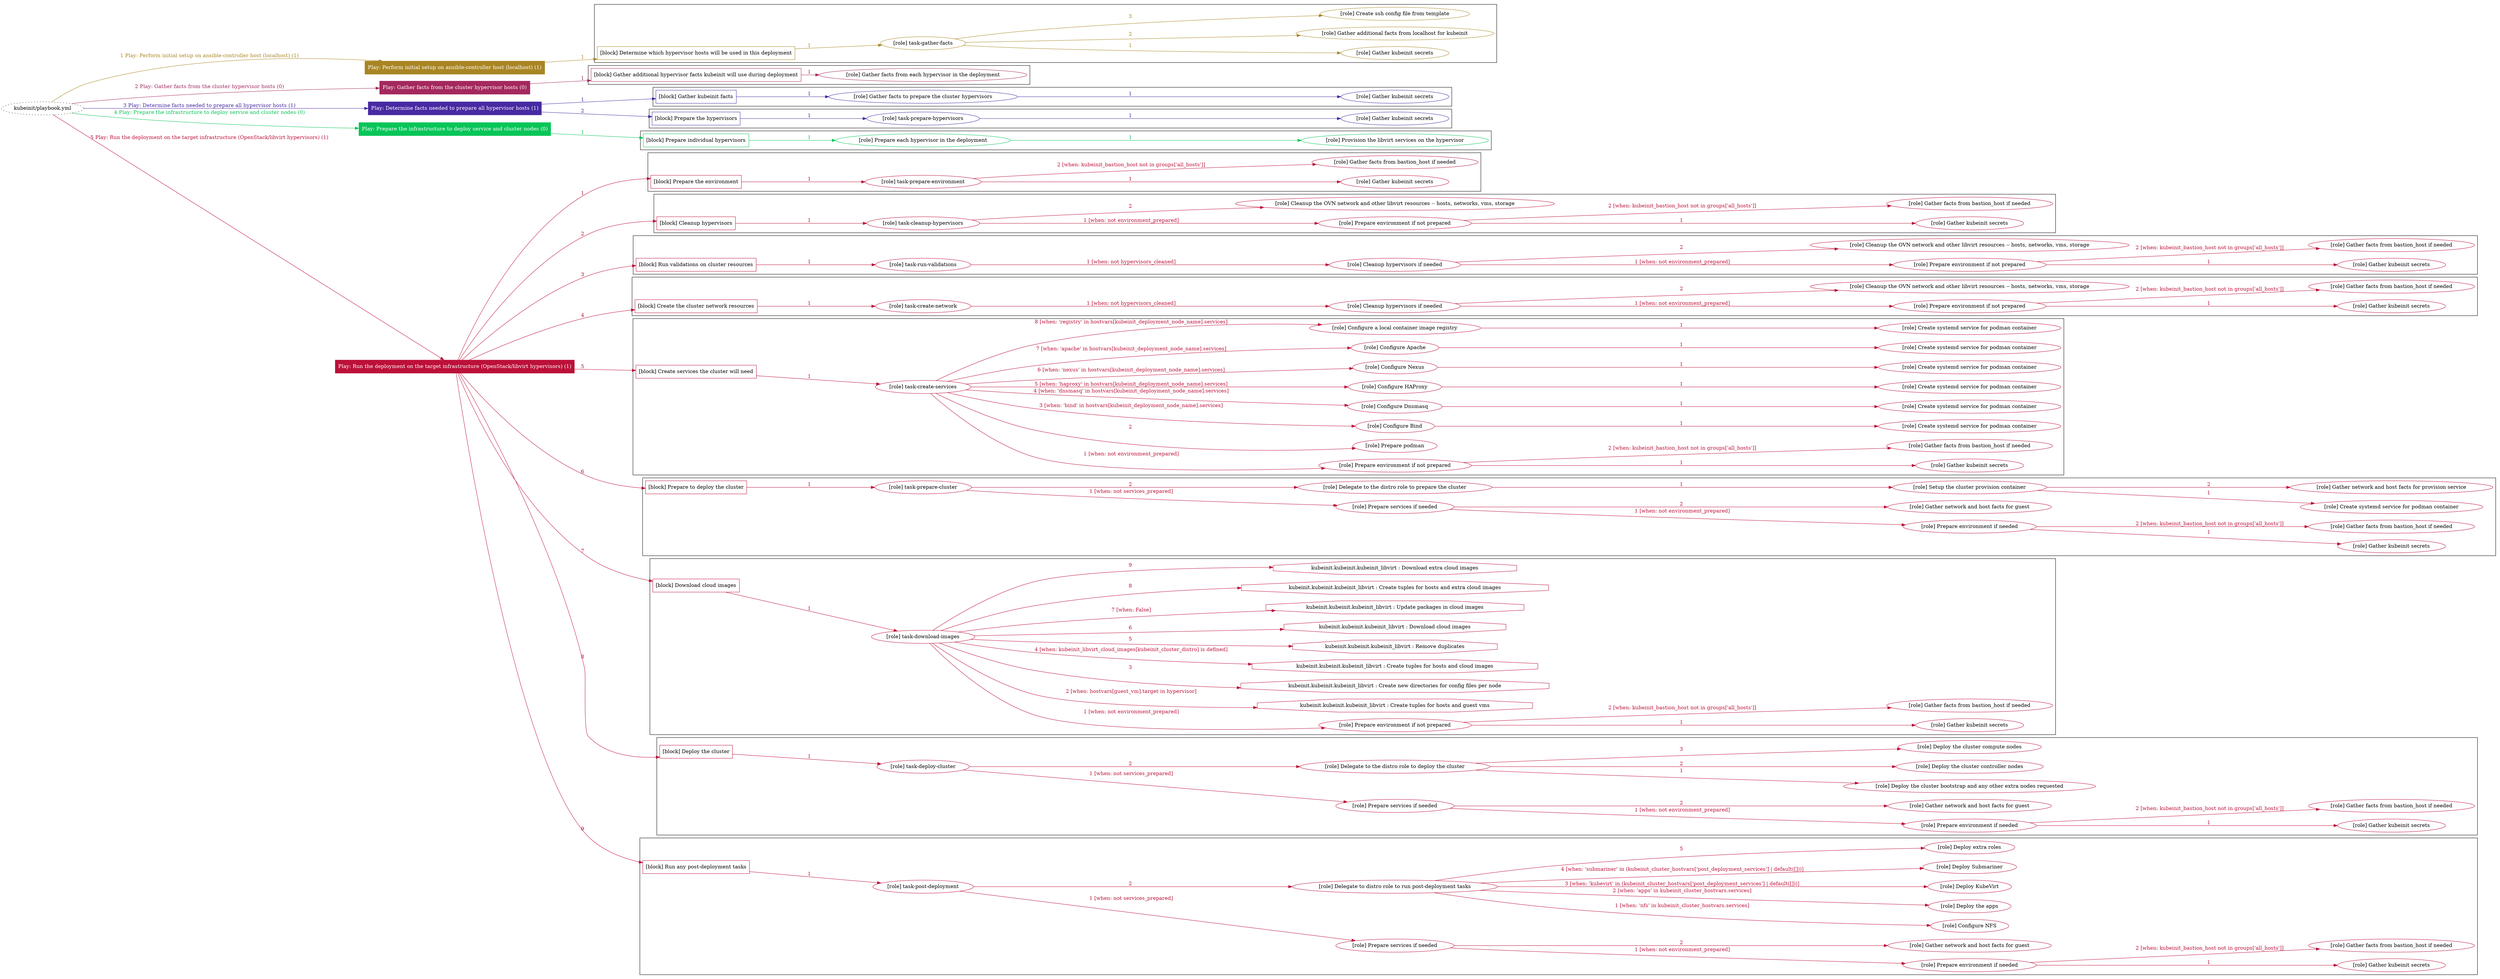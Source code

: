 digraph {
	graph [concentrate=true ordering=in rankdir=LR ratio=fill]
	edge [esep=5 sep=10]
	"kubeinit/playbook.yml" [URL="/home/runner/work/kubeinit/kubeinit/kubeinit/playbook.yml" id=playbook_e6707d27 style=dotted]
	"kubeinit/playbook.yml" -> play_270ebd90 [label="1 Play: Perform initial setup on ansible-controller host (localhost) (1)" color="#a98523" fontcolor="#a98523" id=edge_play_270ebd90 labeltooltip="1 Play: Perform initial setup on ansible-controller host (localhost) (1)" tooltip="1 Play: Perform initial setup on ansible-controller host (localhost) (1)"]
	subgraph "Play: Perform initial setup on ansible-controller host (localhost) (1)" {
		play_270ebd90 [label="Play: Perform initial setup on ansible-controller host (localhost) (1)" URL="/home/runner/work/kubeinit/kubeinit/kubeinit/playbook.yml" color="#a98523" fontcolor="#ffffff" id=play_270ebd90 shape=box style=filled tooltip=localhost]
		play_270ebd90 -> block_bcc24da6 [label=1 color="#a98523" fontcolor="#a98523" id=edge_block_bcc24da6 labeltooltip=1 tooltip=1]
		subgraph cluster_block_bcc24da6 {
			block_bcc24da6 [label="[block] Determine which hypervisor hosts will be used in this deployment" URL="/home/runner/work/kubeinit/kubeinit/kubeinit/playbook.yml" color="#a98523" id=block_bcc24da6 labeltooltip="Determine which hypervisor hosts will be used in this deployment" shape=box tooltip="Determine which hypervisor hosts will be used in this deployment"]
			block_bcc24da6 -> role_98fbebfe [label="1 " color="#a98523" fontcolor="#a98523" id=edge_role_98fbebfe labeltooltip="1 " tooltip="1 "]
			subgraph "task-gather-facts" {
				role_98fbebfe [label="[role] task-gather-facts" URL="/home/runner/work/kubeinit/kubeinit/kubeinit/playbook.yml" color="#a98523" id=role_98fbebfe tooltip="task-gather-facts"]
				role_98fbebfe -> role_05fea4e0 [label="1 " color="#a98523" fontcolor="#a98523" id=edge_role_05fea4e0 labeltooltip="1 " tooltip="1 "]
				subgraph "Gather kubeinit secrets" {
					role_05fea4e0 [label="[role] Gather kubeinit secrets" URL="/home/runner/.ansible/collections/ansible_collections/kubeinit/kubeinit/roles/kubeinit_prepare/tasks/build_hypervisors_group.yml" color="#a98523" id=role_05fea4e0 tooltip="Gather kubeinit secrets"]
				}
				role_98fbebfe -> role_8a477de0 [label="2 " color="#a98523" fontcolor="#a98523" id=edge_role_8a477de0 labeltooltip="2 " tooltip="2 "]
				subgraph "Gather additional facts from localhost for kubeinit" {
					role_8a477de0 [label="[role] Gather additional facts from localhost for kubeinit" URL="/home/runner/.ansible/collections/ansible_collections/kubeinit/kubeinit/roles/kubeinit_prepare/tasks/build_hypervisors_group.yml" color="#a98523" id=role_8a477de0 tooltip="Gather additional facts from localhost for kubeinit"]
				}
				role_98fbebfe -> role_ebaa00ea [label="3 " color="#a98523" fontcolor="#a98523" id=edge_role_ebaa00ea labeltooltip="3 " tooltip="3 "]
				subgraph "Create ssh config file from template" {
					role_ebaa00ea [label="[role] Create ssh config file from template" URL="/home/runner/.ansible/collections/ansible_collections/kubeinit/kubeinit/roles/kubeinit_prepare/tasks/build_hypervisors_group.yml" color="#a98523" id=role_ebaa00ea tooltip="Create ssh config file from template"]
				}
			}
		}
	}
	"kubeinit/playbook.yml" -> play_703fc4ca [label="2 Play: Gather facts from the cluster hypervisor hosts (0)" color="#a4285d" fontcolor="#a4285d" id=edge_play_703fc4ca labeltooltip="2 Play: Gather facts from the cluster hypervisor hosts (0)" tooltip="2 Play: Gather facts from the cluster hypervisor hosts (0)"]
	subgraph "Play: Gather facts from the cluster hypervisor hosts (0)" {
		play_703fc4ca [label="Play: Gather facts from the cluster hypervisor hosts (0)" URL="/home/runner/work/kubeinit/kubeinit/kubeinit/playbook.yml" color="#a4285d" fontcolor="#ffffff" id=play_703fc4ca shape=box style=filled tooltip="Play: Gather facts from the cluster hypervisor hosts (0)"]
		play_703fc4ca -> block_da6a0d1c [label=1 color="#a4285d" fontcolor="#a4285d" id=edge_block_da6a0d1c labeltooltip=1 tooltip=1]
		subgraph cluster_block_da6a0d1c {
			block_da6a0d1c [label="[block] Gather additional hypervisor facts kubeinit will use during deployment" URL="/home/runner/work/kubeinit/kubeinit/kubeinit/playbook.yml" color="#a4285d" id=block_da6a0d1c labeltooltip="Gather additional hypervisor facts kubeinit will use during deployment" shape=box tooltip="Gather additional hypervisor facts kubeinit will use during deployment"]
			block_da6a0d1c -> role_7ac2a660 [label="1 " color="#a4285d" fontcolor="#a4285d" id=edge_role_7ac2a660 labeltooltip="1 " tooltip="1 "]
			subgraph "Gather facts from each hypervisor in the deployment" {
				role_7ac2a660 [label="[role] Gather facts from each hypervisor in the deployment" URL="/home/runner/work/kubeinit/kubeinit/kubeinit/playbook.yml" color="#a4285d" id=role_7ac2a660 tooltip="Gather facts from each hypervisor in the deployment"]
			}
		}
	}
	"kubeinit/playbook.yml" -> play_894fbd76 [label="3 Play: Determine facts needed to prepare all hypervisor hosts (1)" color="#472aa2" fontcolor="#472aa2" id=edge_play_894fbd76 labeltooltip="3 Play: Determine facts needed to prepare all hypervisor hosts (1)" tooltip="3 Play: Determine facts needed to prepare all hypervisor hosts (1)"]
	subgraph "Play: Determine facts needed to prepare all hypervisor hosts (1)" {
		play_894fbd76 [label="Play: Determine facts needed to prepare all hypervisor hosts (1)" URL="/home/runner/work/kubeinit/kubeinit/kubeinit/playbook.yml" color="#472aa2" fontcolor="#ffffff" id=play_894fbd76 shape=box style=filled tooltip=localhost]
		play_894fbd76 -> block_7dc2bae8 [label=1 color="#472aa2" fontcolor="#472aa2" id=edge_block_7dc2bae8 labeltooltip=1 tooltip=1]
		subgraph cluster_block_7dc2bae8 {
			block_7dc2bae8 [label="[block] Gather kubeinit facts" URL="/home/runner/work/kubeinit/kubeinit/kubeinit/playbook.yml" color="#472aa2" id=block_7dc2bae8 labeltooltip="Gather kubeinit facts" shape=box tooltip="Gather kubeinit facts"]
			block_7dc2bae8 -> role_6ab612bb [label="1 " color="#472aa2" fontcolor="#472aa2" id=edge_role_6ab612bb labeltooltip="1 " tooltip="1 "]
			subgraph "Gather facts to prepare the cluster hypervisors" {
				role_6ab612bb [label="[role] Gather facts to prepare the cluster hypervisors" URL="/home/runner/work/kubeinit/kubeinit/kubeinit/playbook.yml" color="#472aa2" id=role_6ab612bb tooltip="Gather facts to prepare the cluster hypervisors"]
				role_6ab612bb -> role_979fa6ee [label="1 " color="#472aa2" fontcolor="#472aa2" id=edge_role_979fa6ee labeltooltip="1 " tooltip="1 "]
				subgraph "Gather kubeinit secrets" {
					role_979fa6ee [label="[role] Gather kubeinit secrets" URL="/home/runner/.ansible/collections/ansible_collections/kubeinit/kubeinit/roles/kubeinit_prepare/tasks/gather_kubeinit_facts.yml" color="#472aa2" id=role_979fa6ee tooltip="Gather kubeinit secrets"]
				}
			}
		}
		play_894fbd76 -> block_a9102dd5 [label=2 color="#472aa2" fontcolor="#472aa2" id=edge_block_a9102dd5 labeltooltip=2 tooltip=2]
		subgraph cluster_block_a9102dd5 {
			block_a9102dd5 [label="[block] Prepare the hypervisors" URL="/home/runner/work/kubeinit/kubeinit/kubeinit/playbook.yml" color="#472aa2" id=block_a9102dd5 labeltooltip="Prepare the hypervisors" shape=box tooltip="Prepare the hypervisors"]
			block_a9102dd5 -> role_94ac8c0d [label="1 " color="#472aa2" fontcolor="#472aa2" id=edge_role_94ac8c0d labeltooltip="1 " tooltip="1 "]
			subgraph "task-prepare-hypervisors" {
				role_94ac8c0d [label="[role] task-prepare-hypervisors" URL="/home/runner/work/kubeinit/kubeinit/kubeinit/playbook.yml" color="#472aa2" id=role_94ac8c0d tooltip="task-prepare-hypervisors"]
				role_94ac8c0d -> role_b1fd41fb [label="1 " color="#472aa2" fontcolor="#472aa2" id=edge_role_b1fd41fb labeltooltip="1 " tooltip="1 "]
				subgraph "Gather kubeinit secrets" {
					role_b1fd41fb [label="[role] Gather kubeinit secrets" URL="/home/runner/.ansible/collections/ansible_collections/kubeinit/kubeinit/roles/kubeinit_prepare/tasks/gather_kubeinit_facts.yml" color="#472aa2" id=role_b1fd41fb tooltip="Gather kubeinit secrets"]
				}
			}
		}
	}
	"kubeinit/playbook.yml" -> play_cf717b4d [label="4 Play: Prepare the infrastructure to deploy service and cluster nodes (0)" color="#07c558" fontcolor="#07c558" id=edge_play_cf717b4d labeltooltip="4 Play: Prepare the infrastructure to deploy service and cluster nodes (0)" tooltip="4 Play: Prepare the infrastructure to deploy service and cluster nodes (0)"]
	subgraph "Play: Prepare the infrastructure to deploy service and cluster nodes (0)" {
		play_cf717b4d [label="Play: Prepare the infrastructure to deploy service and cluster nodes (0)" URL="/home/runner/work/kubeinit/kubeinit/kubeinit/playbook.yml" color="#07c558" fontcolor="#ffffff" id=play_cf717b4d shape=box style=filled tooltip="Play: Prepare the infrastructure to deploy service and cluster nodes (0)"]
		play_cf717b4d -> block_b58861c7 [label=1 color="#07c558" fontcolor="#07c558" id=edge_block_b58861c7 labeltooltip=1 tooltip=1]
		subgraph cluster_block_b58861c7 {
			block_b58861c7 [label="[block] Prepare individual hypervisors" URL="/home/runner/work/kubeinit/kubeinit/kubeinit/playbook.yml" color="#07c558" id=block_b58861c7 labeltooltip="Prepare individual hypervisors" shape=box tooltip="Prepare individual hypervisors"]
			block_b58861c7 -> role_3bddc886 [label="1 " color="#07c558" fontcolor="#07c558" id=edge_role_3bddc886 labeltooltip="1 " tooltip="1 "]
			subgraph "Prepare each hypervisor in the deployment" {
				role_3bddc886 [label="[role] Prepare each hypervisor in the deployment" URL="/home/runner/work/kubeinit/kubeinit/kubeinit/playbook.yml" color="#07c558" id=role_3bddc886 tooltip="Prepare each hypervisor in the deployment"]
				role_3bddc886 -> role_e5a0770c [label="1 " color="#07c558" fontcolor="#07c558" id=edge_role_e5a0770c labeltooltip="1 " tooltip="1 "]
				subgraph "Provision the libvirt services on the hypervisor" {
					role_e5a0770c [label="[role] Provision the libvirt services on the hypervisor" URL="/home/runner/.ansible/collections/ansible_collections/kubeinit/kubeinit/roles/kubeinit_prepare/tasks/prepare_hypervisor.yml" color="#07c558" id=role_e5a0770c tooltip="Provision the libvirt services on the hypervisor"]
				}
			}
		}
	}
	"kubeinit/playbook.yml" -> play_6c9fabc1 [label="5 Play: Run the deployment on the target infrastructure (OpenStack/libvirt hypervisors) (1)" color="#bc1039" fontcolor="#bc1039" id=edge_play_6c9fabc1 labeltooltip="5 Play: Run the deployment on the target infrastructure (OpenStack/libvirt hypervisors) (1)" tooltip="5 Play: Run the deployment on the target infrastructure (OpenStack/libvirt hypervisors) (1)"]
	subgraph "Play: Run the deployment on the target infrastructure (OpenStack/libvirt hypervisors) (1)" {
		play_6c9fabc1 [label="Play: Run the deployment on the target infrastructure (OpenStack/libvirt hypervisors) (1)" URL="/home/runner/work/kubeinit/kubeinit/kubeinit/playbook.yml" color="#bc1039" fontcolor="#ffffff" id=play_6c9fabc1 shape=box style=filled tooltip=localhost]
		play_6c9fabc1 -> block_073b63e4 [label=1 color="#bc1039" fontcolor="#bc1039" id=edge_block_073b63e4 labeltooltip=1 tooltip=1]
		subgraph cluster_block_073b63e4 {
			block_073b63e4 [label="[block] Prepare the environment" URL="/home/runner/work/kubeinit/kubeinit/kubeinit/playbook.yml" color="#bc1039" id=block_073b63e4 labeltooltip="Prepare the environment" shape=box tooltip="Prepare the environment"]
			block_073b63e4 -> role_3b01e35c [label="1 " color="#bc1039" fontcolor="#bc1039" id=edge_role_3b01e35c labeltooltip="1 " tooltip="1 "]
			subgraph "task-prepare-environment" {
				role_3b01e35c [label="[role] task-prepare-environment" URL="/home/runner/work/kubeinit/kubeinit/kubeinit/playbook.yml" color="#bc1039" id=role_3b01e35c tooltip="task-prepare-environment"]
				role_3b01e35c -> role_88067baa [label="1 " color="#bc1039" fontcolor="#bc1039" id=edge_role_88067baa labeltooltip="1 " tooltip="1 "]
				subgraph "Gather kubeinit secrets" {
					role_88067baa [label="[role] Gather kubeinit secrets" URL="/home/runner/.ansible/collections/ansible_collections/kubeinit/kubeinit/roles/kubeinit_prepare/tasks/gather_kubeinit_facts.yml" color="#bc1039" id=role_88067baa tooltip="Gather kubeinit secrets"]
				}
				role_3b01e35c -> role_3dcce6dd [label="2 [when: kubeinit_bastion_host not in groups['all_hosts']]" color="#bc1039" fontcolor="#bc1039" id=edge_role_3dcce6dd labeltooltip="2 [when: kubeinit_bastion_host not in groups['all_hosts']]" tooltip="2 [when: kubeinit_bastion_host not in groups['all_hosts']]"]
				subgraph "Gather facts from bastion_host if needed" {
					role_3dcce6dd [label="[role] Gather facts from bastion_host if needed" URL="/home/runner/.ansible/collections/ansible_collections/kubeinit/kubeinit/roles/kubeinit_prepare/tasks/main.yml" color="#bc1039" id=role_3dcce6dd tooltip="Gather facts from bastion_host if needed"]
				}
			}
		}
		play_6c9fabc1 -> block_d6ad0043 [label=2 color="#bc1039" fontcolor="#bc1039" id=edge_block_d6ad0043 labeltooltip=2 tooltip=2]
		subgraph cluster_block_d6ad0043 {
			block_d6ad0043 [label="[block] Cleanup hypervisors" URL="/home/runner/work/kubeinit/kubeinit/kubeinit/playbook.yml" color="#bc1039" id=block_d6ad0043 labeltooltip="Cleanup hypervisors" shape=box tooltip="Cleanup hypervisors"]
			block_d6ad0043 -> role_021e2f5f [label="1 " color="#bc1039" fontcolor="#bc1039" id=edge_role_021e2f5f labeltooltip="1 " tooltip="1 "]
			subgraph "task-cleanup-hypervisors" {
				role_021e2f5f [label="[role] task-cleanup-hypervisors" URL="/home/runner/work/kubeinit/kubeinit/kubeinit/playbook.yml" color="#bc1039" id=role_021e2f5f tooltip="task-cleanup-hypervisors"]
				role_021e2f5f -> role_4404f49e [label="1 [when: not environment_prepared]" color="#bc1039" fontcolor="#bc1039" id=edge_role_4404f49e labeltooltip="1 [when: not environment_prepared]" tooltip="1 [when: not environment_prepared]"]
				subgraph "Prepare environment if not prepared" {
					role_4404f49e [label="[role] Prepare environment if not prepared" URL="/home/runner/.ansible/collections/ansible_collections/kubeinit/kubeinit/roles/kubeinit_libvirt/tasks/cleanup_hypervisors.yml" color="#bc1039" id=role_4404f49e tooltip="Prepare environment if not prepared"]
					role_4404f49e -> role_e8f2d907 [label="1 " color="#bc1039" fontcolor="#bc1039" id=edge_role_e8f2d907 labeltooltip="1 " tooltip="1 "]
					subgraph "Gather kubeinit secrets" {
						role_e8f2d907 [label="[role] Gather kubeinit secrets" URL="/home/runner/.ansible/collections/ansible_collections/kubeinit/kubeinit/roles/kubeinit_prepare/tasks/gather_kubeinit_facts.yml" color="#bc1039" id=role_e8f2d907 tooltip="Gather kubeinit secrets"]
					}
					role_4404f49e -> role_f63002f5 [label="2 [when: kubeinit_bastion_host not in groups['all_hosts']]" color="#bc1039" fontcolor="#bc1039" id=edge_role_f63002f5 labeltooltip="2 [when: kubeinit_bastion_host not in groups['all_hosts']]" tooltip="2 [when: kubeinit_bastion_host not in groups['all_hosts']]"]
					subgraph "Gather facts from bastion_host if needed" {
						role_f63002f5 [label="[role] Gather facts from bastion_host if needed" URL="/home/runner/.ansible/collections/ansible_collections/kubeinit/kubeinit/roles/kubeinit_prepare/tasks/main.yml" color="#bc1039" id=role_f63002f5 tooltip="Gather facts from bastion_host if needed"]
					}
				}
				role_021e2f5f -> role_fedf158e [label="2 " color="#bc1039" fontcolor="#bc1039" id=edge_role_fedf158e labeltooltip="2 " tooltip="2 "]
				subgraph "Cleanup the OVN network and other libvirt resources -- hosts, networks, vms, storage" {
					role_fedf158e [label="[role] Cleanup the OVN network and other libvirt resources -- hosts, networks, vms, storage" URL="/home/runner/.ansible/collections/ansible_collections/kubeinit/kubeinit/roles/kubeinit_libvirt/tasks/cleanup_hypervisors.yml" color="#bc1039" id=role_fedf158e tooltip="Cleanup the OVN network and other libvirt resources -- hosts, networks, vms, storage"]
				}
			}
		}
		play_6c9fabc1 -> block_e62d21b0 [label=3 color="#bc1039" fontcolor="#bc1039" id=edge_block_e62d21b0 labeltooltip=3 tooltip=3]
		subgraph cluster_block_e62d21b0 {
			block_e62d21b0 [label="[block] Run validations on cluster resources" URL="/home/runner/work/kubeinit/kubeinit/kubeinit/playbook.yml" color="#bc1039" id=block_e62d21b0 labeltooltip="Run validations on cluster resources" shape=box tooltip="Run validations on cluster resources"]
			block_e62d21b0 -> role_ece69259 [label="1 " color="#bc1039" fontcolor="#bc1039" id=edge_role_ece69259 labeltooltip="1 " tooltip="1 "]
			subgraph "task-run-validations" {
				role_ece69259 [label="[role] task-run-validations" URL="/home/runner/work/kubeinit/kubeinit/kubeinit/playbook.yml" color="#bc1039" id=role_ece69259 tooltip="task-run-validations"]
				role_ece69259 -> role_8b823af6 [label="1 [when: not hypervisors_cleaned]" color="#bc1039" fontcolor="#bc1039" id=edge_role_8b823af6 labeltooltip="1 [when: not hypervisors_cleaned]" tooltip="1 [when: not hypervisors_cleaned]"]
				subgraph "Cleanup hypervisors if needed" {
					role_8b823af6 [label="[role] Cleanup hypervisors if needed" URL="/home/runner/.ansible/collections/ansible_collections/kubeinit/kubeinit/roles/kubeinit_validations/tasks/main.yml" color="#bc1039" id=role_8b823af6 tooltip="Cleanup hypervisors if needed"]
					role_8b823af6 -> role_9664567f [label="1 [when: not environment_prepared]" color="#bc1039" fontcolor="#bc1039" id=edge_role_9664567f labeltooltip="1 [when: not environment_prepared]" tooltip="1 [when: not environment_prepared]"]
					subgraph "Prepare environment if not prepared" {
						role_9664567f [label="[role] Prepare environment if not prepared" URL="/home/runner/.ansible/collections/ansible_collections/kubeinit/kubeinit/roles/kubeinit_libvirt/tasks/cleanup_hypervisors.yml" color="#bc1039" id=role_9664567f tooltip="Prepare environment if not prepared"]
						role_9664567f -> role_55da671d [label="1 " color="#bc1039" fontcolor="#bc1039" id=edge_role_55da671d labeltooltip="1 " tooltip="1 "]
						subgraph "Gather kubeinit secrets" {
							role_55da671d [label="[role] Gather kubeinit secrets" URL="/home/runner/.ansible/collections/ansible_collections/kubeinit/kubeinit/roles/kubeinit_prepare/tasks/gather_kubeinit_facts.yml" color="#bc1039" id=role_55da671d tooltip="Gather kubeinit secrets"]
						}
						role_9664567f -> role_0d0bc0f6 [label="2 [when: kubeinit_bastion_host not in groups['all_hosts']]" color="#bc1039" fontcolor="#bc1039" id=edge_role_0d0bc0f6 labeltooltip="2 [when: kubeinit_bastion_host not in groups['all_hosts']]" tooltip="2 [when: kubeinit_bastion_host not in groups['all_hosts']]"]
						subgraph "Gather facts from bastion_host if needed" {
							role_0d0bc0f6 [label="[role] Gather facts from bastion_host if needed" URL="/home/runner/.ansible/collections/ansible_collections/kubeinit/kubeinit/roles/kubeinit_prepare/tasks/main.yml" color="#bc1039" id=role_0d0bc0f6 tooltip="Gather facts from bastion_host if needed"]
						}
					}
					role_8b823af6 -> role_09aa344b [label="2 " color="#bc1039" fontcolor="#bc1039" id=edge_role_09aa344b labeltooltip="2 " tooltip="2 "]
					subgraph "Cleanup the OVN network and other libvirt resources -- hosts, networks, vms, storage" {
						role_09aa344b [label="[role] Cleanup the OVN network and other libvirt resources -- hosts, networks, vms, storage" URL="/home/runner/.ansible/collections/ansible_collections/kubeinit/kubeinit/roles/kubeinit_libvirt/tasks/cleanup_hypervisors.yml" color="#bc1039" id=role_09aa344b tooltip="Cleanup the OVN network and other libvirt resources -- hosts, networks, vms, storage"]
					}
				}
			}
		}
		play_6c9fabc1 -> block_fc42615b [label=4 color="#bc1039" fontcolor="#bc1039" id=edge_block_fc42615b labeltooltip=4 tooltip=4]
		subgraph cluster_block_fc42615b {
			block_fc42615b [label="[block] Create the cluster network resources" URL="/home/runner/work/kubeinit/kubeinit/kubeinit/playbook.yml" color="#bc1039" id=block_fc42615b labeltooltip="Create the cluster network resources" shape=box tooltip="Create the cluster network resources"]
			block_fc42615b -> role_4cb42b33 [label="1 " color="#bc1039" fontcolor="#bc1039" id=edge_role_4cb42b33 labeltooltip="1 " tooltip="1 "]
			subgraph "task-create-network" {
				role_4cb42b33 [label="[role] task-create-network" URL="/home/runner/work/kubeinit/kubeinit/kubeinit/playbook.yml" color="#bc1039" id=role_4cb42b33 tooltip="task-create-network"]
				role_4cb42b33 -> role_4b8ad943 [label="1 [when: not hypervisors_cleaned]" color="#bc1039" fontcolor="#bc1039" id=edge_role_4b8ad943 labeltooltip="1 [when: not hypervisors_cleaned]" tooltip="1 [when: not hypervisors_cleaned]"]
				subgraph "Cleanup hypervisors if needed" {
					role_4b8ad943 [label="[role] Cleanup hypervisors if needed" URL="/home/runner/.ansible/collections/ansible_collections/kubeinit/kubeinit/roles/kubeinit_libvirt/tasks/create_network.yml" color="#bc1039" id=role_4b8ad943 tooltip="Cleanup hypervisors if needed"]
					role_4b8ad943 -> role_df6e0cb4 [label="1 [when: not environment_prepared]" color="#bc1039" fontcolor="#bc1039" id=edge_role_df6e0cb4 labeltooltip="1 [when: not environment_prepared]" tooltip="1 [when: not environment_prepared]"]
					subgraph "Prepare environment if not prepared" {
						role_df6e0cb4 [label="[role] Prepare environment if not prepared" URL="/home/runner/.ansible/collections/ansible_collections/kubeinit/kubeinit/roles/kubeinit_libvirt/tasks/cleanup_hypervisors.yml" color="#bc1039" id=role_df6e0cb4 tooltip="Prepare environment if not prepared"]
						role_df6e0cb4 -> role_8de57299 [label="1 " color="#bc1039" fontcolor="#bc1039" id=edge_role_8de57299 labeltooltip="1 " tooltip="1 "]
						subgraph "Gather kubeinit secrets" {
							role_8de57299 [label="[role] Gather kubeinit secrets" URL="/home/runner/.ansible/collections/ansible_collections/kubeinit/kubeinit/roles/kubeinit_prepare/tasks/gather_kubeinit_facts.yml" color="#bc1039" id=role_8de57299 tooltip="Gather kubeinit secrets"]
						}
						role_df6e0cb4 -> role_06a2357b [label="2 [when: kubeinit_bastion_host not in groups['all_hosts']]" color="#bc1039" fontcolor="#bc1039" id=edge_role_06a2357b labeltooltip="2 [when: kubeinit_bastion_host not in groups['all_hosts']]" tooltip="2 [when: kubeinit_bastion_host not in groups['all_hosts']]"]
						subgraph "Gather facts from bastion_host if needed" {
							role_06a2357b [label="[role] Gather facts from bastion_host if needed" URL="/home/runner/.ansible/collections/ansible_collections/kubeinit/kubeinit/roles/kubeinit_prepare/tasks/main.yml" color="#bc1039" id=role_06a2357b tooltip="Gather facts from bastion_host if needed"]
						}
					}
					role_4b8ad943 -> role_a1a4581a [label="2 " color="#bc1039" fontcolor="#bc1039" id=edge_role_a1a4581a labeltooltip="2 " tooltip="2 "]
					subgraph "Cleanup the OVN network and other libvirt resources -- hosts, networks, vms, storage" {
						role_a1a4581a [label="[role] Cleanup the OVN network and other libvirt resources -- hosts, networks, vms, storage" URL="/home/runner/.ansible/collections/ansible_collections/kubeinit/kubeinit/roles/kubeinit_libvirt/tasks/cleanup_hypervisors.yml" color="#bc1039" id=role_a1a4581a tooltip="Cleanup the OVN network and other libvirt resources -- hosts, networks, vms, storage"]
					}
				}
			}
		}
		play_6c9fabc1 -> block_311bbe5b [label=5 color="#bc1039" fontcolor="#bc1039" id=edge_block_311bbe5b labeltooltip=5 tooltip=5]
		subgraph cluster_block_311bbe5b {
			block_311bbe5b [label="[block] Create services the cluster will need" URL="/home/runner/work/kubeinit/kubeinit/kubeinit/playbook.yml" color="#bc1039" id=block_311bbe5b labeltooltip="Create services the cluster will need" shape=box tooltip="Create services the cluster will need"]
			block_311bbe5b -> role_25fbe8d4 [label="1 " color="#bc1039" fontcolor="#bc1039" id=edge_role_25fbe8d4 labeltooltip="1 " tooltip="1 "]
			subgraph "task-create-services" {
				role_25fbe8d4 [label="[role] task-create-services" URL="/home/runner/work/kubeinit/kubeinit/kubeinit/playbook.yml" color="#bc1039" id=role_25fbe8d4 tooltip="task-create-services"]
				role_25fbe8d4 -> role_bc95f150 [label="1 [when: not environment_prepared]" color="#bc1039" fontcolor="#bc1039" id=edge_role_bc95f150 labeltooltip="1 [when: not environment_prepared]" tooltip="1 [when: not environment_prepared]"]
				subgraph "Prepare environment if not prepared" {
					role_bc95f150 [label="[role] Prepare environment if not prepared" URL="/home/runner/.ansible/collections/ansible_collections/kubeinit/kubeinit/roles/kubeinit_services/tasks/main.yml" color="#bc1039" id=role_bc95f150 tooltip="Prepare environment if not prepared"]
					role_bc95f150 -> role_2396f97e [label="1 " color="#bc1039" fontcolor="#bc1039" id=edge_role_2396f97e labeltooltip="1 " tooltip="1 "]
					subgraph "Gather kubeinit secrets" {
						role_2396f97e [label="[role] Gather kubeinit secrets" URL="/home/runner/.ansible/collections/ansible_collections/kubeinit/kubeinit/roles/kubeinit_prepare/tasks/gather_kubeinit_facts.yml" color="#bc1039" id=role_2396f97e tooltip="Gather kubeinit secrets"]
					}
					role_bc95f150 -> role_1cacf483 [label="2 [when: kubeinit_bastion_host not in groups['all_hosts']]" color="#bc1039" fontcolor="#bc1039" id=edge_role_1cacf483 labeltooltip="2 [when: kubeinit_bastion_host not in groups['all_hosts']]" tooltip="2 [when: kubeinit_bastion_host not in groups['all_hosts']]"]
					subgraph "Gather facts from bastion_host if needed" {
						role_1cacf483 [label="[role] Gather facts from bastion_host if needed" URL="/home/runner/.ansible/collections/ansible_collections/kubeinit/kubeinit/roles/kubeinit_prepare/tasks/main.yml" color="#bc1039" id=role_1cacf483 tooltip="Gather facts from bastion_host if needed"]
					}
				}
				role_25fbe8d4 -> role_d314e409 [label="2 " color="#bc1039" fontcolor="#bc1039" id=edge_role_d314e409 labeltooltip="2 " tooltip="2 "]
				subgraph "Prepare podman" {
					role_d314e409 [label="[role] Prepare podman" URL="/home/runner/.ansible/collections/ansible_collections/kubeinit/kubeinit/roles/kubeinit_services/tasks/00_create_service_pod.yml" color="#bc1039" id=role_d314e409 tooltip="Prepare podman"]
				}
				role_25fbe8d4 -> role_45c082e4 [label="3 [when: 'bind' in hostvars[kubeinit_deployment_node_name].services]" color="#bc1039" fontcolor="#bc1039" id=edge_role_45c082e4 labeltooltip="3 [when: 'bind' in hostvars[kubeinit_deployment_node_name].services]" tooltip="3 [when: 'bind' in hostvars[kubeinit_deployment_node_name].services]"]
				subgraph "Configure Bind" {
					role_45c082e4 [label="[role] Configure Bind" URL="/home/runner/.ansible/collections/ansible_collections/kubeinit/kubeinit/roles/kubeinit_services/tasks/start_services_containers.yml" color="#bc1039" id=role_45c082e4 tooltip="Configure Bind"]
					role_45c082e4 -> role_3e5604e7 [label="1 " color="#bc1039" fontcolor="#bc1039" id=edge_role_3e5604e7 labeltooltip="1 " tooltip="1 "]
					subgraph "Create systemd service for podman container" {
						role_3e5604e7 [label="[role] Create systemd service for podman container" URL="/home/runner/.ansible/collections/ansible_collections/kubeinit/kubeinit/roles/kubeinit_bind/tasks/main.yml" color="#bc1039" id=role_3e5604e7 tooltip="Create systemd service for podman container"]
					}
				}
				role_25fbe8d4 -> role_f8b170cb [label="4 [when: 'dnsmasq' in hostvars[kubeinit_deployment_node_name].services]" color="#bc1039" fontcolor="#bc1039" id=edge_role_f8b170cb labeltooltip="4 [when: 'dnsmasq' in hostvars[kubeinit_deployment_node_name].services]" tooltip="4 [when: 'dnsmasq' in hostvars[kubeinit_deployment_node_name].services]"]
				subgraph "Configure Dnsmasq" {
					role_f8b170cb [label="[role] Configure Dnsmasq" URL="/home/runner/.ansible/collections/ansible_collections/kubeinit/kubeinit/roles/kubeinit_services/tasks/start_services_containers.yml" color="#bc1039" id=role_f8b170cb tooltip="Configure Dnsmasq"]
					role_f8b170cb -> role_bbf71e75 [label="1 " color="#bc1039" fontcolor="#bc1039" id=edge_role_bbf71e75 labeltooltip="1 " tooltip="1 "]
					subgraph "Create systemd service for podman container" {
						role_bbf71e75 [label="[role] Create systemd service for podman container" URL="/home/runner/.ansible/collections/ansible_collections/kubeinit/kubeinit/roles/kubeinit_dnsmasq/tasks/main.yml" color="#bc1039" id=role_bbf71e75 tooltip="Create systemd service for podman container"]
					}
				}
				role_25fbe8d4 -> role_f64f68c8 [label="5 [when: 'haproxy' in hostvars[kubeinit_deployment_node_name].services]" color="#bc1039" fontcolor="#bc1039" id=edge_role_f64f68c8 labeltooltip="5 [when: 'haproxy' in hostvars[kubeinit_deployment_node_name].services]" tooltip="5 [when: 'haproxy' in hostvars[kubeinit_deployment_node_name].services]"]
				subgraph "Configure HAProxy" {
					role_f64f68c8 [label="[role] Configure HAProxy" URL="/home/runner/.ansible/collections/ansible_collections/kubeinit/kubeinit/roles/kubeinit_services/tasks/start_services_containers.yml" color="#bc1039" id=role_f64f68c8 tooltip="Configure HAProxy"]
					role_f64f68c8 -> role_00c7f574 [label="1 " color="#bc1039" fontcolor="#bc1039" id=edge_role_00c7f574 labeltooltip="1 " tooltip="1 "]
					subgraph "Create systemd service for podman container" {
						role_00c7f574 [label="[role] Create systemd service for podman container" URL="/home/runner/.ansible/collections/ansible_collections/kubeinit/kubeinit/roles/kubeinit_haproxy/tasks/main.yml" color="#bc1039" id=role_00c7f574 tooltip="Create systemd service for podman container"]
					}
				}
				role_25fbe8d4 -> role_c89a390f [label="6 [when: 'nexus' in hostvars[kubeinit_deployment_node_name].services]" color="#bc1039" fontcolor="#bc1039" id=edge_role_c89a390f labeltooltip="6 [when: 'nexus' in hostvars[kubeinit_deployment_node_name].services]" tooltip="6 [when: 'nexus' in hostvars[kubeinit_deployment_node_name].services]"]
				subgraph "Configure Nexus" {
					role_c89a390f [label="[role] Configure Nexus" URL="/home/runner/.ansible/collections/ansible_collections/kubeinit/kubeinit/roles/kubeinit_services/tasks/start_services_containers.yml" color="#bc1039" id=role_c89a390f tooltip="Configure Nexus"]
					role_c89a390f -> role_272d651c [label="1 " color="#bc1039" fontcolor="#bc1039" id=edge_role_272d651c labeltooltip="1 " tooltip="1 "]
					subgraph "Create systemd service for podman container" {
						role_272d651c [label="[role] Create systemd service for podman container" URL="/home/runner/.ansible/collections/ansible_collections/kubeinit/kubeinit/roles/kubeinit_nexus/tasks/main.yml" color="#bc1039" id=role_272d651c tooltip="Create systemd service for podman container"]
					}
				}
				role_25fbe8d4 -> role_451c4072 [label="7 [when: 'apache' in hostvars[kubeinit_deployment_node_name].services]" color="#bc1039" fontcolor="#bc1039" id=edge_role_451c4072 labeltooltip="7 [when: 'apache' in hostvars[kubeinit_deployment_node_name].services]" tooltip="7 [when: 'apache' in hostvars[kubeinit_deployment_node_name].services]"]
				subgraph "Configure Apache" {
					role_451c4072 [label="[role] Configure Apache" URL="/home/runner/.ansible/collections/ansible_collections/kubeinit/kubeinit/roles/kubeinit_services/tasks/start_services_containers.yml" color="#bc1039" id=role_451c4072 tooltip="Configure Apache"]
					role_451c4072 -> role_13e46eec [label="1 " color="#bc1039" fontcolor="#bc1039" id=edge_role_13e46eec labeltooltip="1 " tooltip="1 "]
					subgraph "Create systemd service for podman container" {
						role_13e46eec [label="[role] Create systemd service for podman container" URL="/home/runner/.ansible/collections/ansible_collections/kubeinit/kubeinit/roles/kubeinit_apache/tasks/main.yml" color="#bc1039" id=role_13e46eec tooltip="Create systemd service for podman container"]
					}
				}
				role_25fbe8d4 -> role_47511d4b [label="8 [when: 'registry' in hostvars[kubeinit_deployment_node_name].services]" color="#bc1039" fontcolor="#bc1039" id=edge_role_47511d4b labeltooltip="8 [when: 'registry' in hostvars[kubeinit_deployment_node_name].services]" tooltip="8 [when: 'registry' in hostvars[kubeinit_deployment_node_name].services]"]
				subgraph "Configure a local container image registry" {
					role_47511d4b [label="[role] Configure a local container image registry" URL="/home/runner/.ansible/collections/ansible_collections/kubeinit/kubeinit/roles/kubeinit_services/tasks/start_services_containers.yml" color="#bc1039" id=role_47511d4b tooltip="Configure a local container image registry"]
					role_47511d4b -> role_f662cbaa [label="1 " color="#bc1039" fontcolor="#bc1039" id=edge_role_f662cbaa labeltooltip="1 " tooltip="1 "]
					subgraph "Create systemd service for podman container" {
						role_f662cbaa [label="[role] Create systemd service for podman container" URL="/home/runner/.ansible/collections/ansible_collections/kubeinit/kubeinit/roles/kubeinit_registry/tasks/main.yml" color="#bc1039" id=role_f662cbaa tooltip="Create systemd service for podman container"]
					}
				}
			}
		}
		play_6c9fabc1 -> block_c99cdaf7 [label=6 color="#bc1039" fontcolor="#bc1039" id=edge_block_c99cdaf7 labeltooltip=6 tooltip=6]
		subgraph cluster_block_c99cdaf7 {
			block_c99cdaf7 [label="[block] Prepare to deploy the cluster" URL="/home/runner/work/kubeinit/kubeinit/kubeinit/playbook.yml" color="#bc1039" id=block_c99cdaf7 labeltooltip="Prepare to deploy the cluster" shape=box tooltip="Prepare to deploy the cluster"]
			block_c99cdaf7 -> role_b42c7782 [label="1 " color="#bc1039" fontcolor="#bc1039" id=edge_role_b42c7782 labeltooltip="1 " tooltip="1 "]
			subgraph "task-prepare-cluster" {
				role_b42c7782 [label="[role] task-prepare-cluster" URL="/home/runner/work/kubeinit/kubeinit/kubeinit/playbook.yml" color="#bc1039" id=role_b42c7782 tooltip="task-prepare-cluster"]
				role_b42c7782 -> role_6abfc379 [label="1 [when: not services_prepared]" color="#bc1039" fontcolor="#bc1039" id=edge_role_6abfc379 labeltooltip="1 [when: not services_prepared]" tooltip="1 [when: not services_prepared]"]
				subgraph "Prepare services if needed" {
					role_6abfc379 [label="[role] Prepare services if needed" URL="/home/runner/.ansible/collections/ansible_collections/kubeinit/kubeinit/roles/kubeinit_prepare/tasks/prepare_cluster.yml" color="#bc1039" id=role_6abfc379 tooltip="Prepare services if needed"]
					role_6abfc379 -> role_d7ebc513 [label="1 [when: not environment_prepared]" color="#bc1039" fontcolor="#bc1039" id=edge_role_d7ebc513 labeltooltip="1 [when: not environment_prepared]" tooltip="1 [when: not environment_prepared]"]
					subgraph "Prepare environment if needed" {
						role_d7ebc513 [label="[role] Prepare environment if needed" URL="/home/runner/.ansible/collections/ansible_collections/kubeinit/kubeinit/roles/kubeinit_services/tasks/prepare_services.yml" color="#bc1039" id=role_d7ebc513 tooltip="Prepare environment if needed"]
						role_d7ebc513 -> role_dc07558f [label="1 " color="#bc1039" fontcolor="#bc1039" id=edge_role_dc07558f labeltooltip="1 " tooltip="1 "]
						subgraph "Gather kubeinit secrets" {
							role_dc07558f [label="[role] Gather kubeinit secrets" URL="/home/runner/.ansible/collections/ansible_collections/kubeinit/kubeinit/roles/kubeinit_prepare/tasks/gather_kubeinit_facts.yml" color="#bc1039" id=role_dc07558f tooltip="Gather kubeinit secrets"]
						}
						role_d7ebc513 -> role_200d0ef9 [label="2 [when: kubeinit_bastion_host not in groups['all_hosts']]" color="#bc1039" fontcolor="#bc1039" id=edge_role_200d0ef9 labeltooltip="2 [when: kubeinit_bastion_host not in groups['all_hosts']]" tooltip="2 [when: kubeinit_bastion_host not in groups['all_hosts']]"]
						subgraph "Gather facts from bastion_host if needed" {
							role_200d0ef9 [label="[role] Gather facts from bastion_host if needed" URL="/home/runner/.ansible/collections/ansible_collections/kubeinit/kubeinit/roles/kubeinit_prepare/tasks/main.yml" color="#bc1039" id=role_200d0ef9 tooltip="Gather facts from bastion_host if needed"]
						}
					}
					role_6abfc379 -> role_8f95ba6d [label="2 " color="#bc1039" fontcolor="#bc1039" id=edge_role_8f95ba6d labeltooltip="2 " tooltip="2 "]
					subgraph "Gather network and host facts for guest" {
						role_8f95ba6d [label="[role] Gather network and host facts for guest" URL="/home/runner/.ansible/collections/ansible_collections/kubeinit/kubeinit/roles/kubeinit_services/tasks/prepare_services.yml" color="#bc1039" id=role_8f95ba6d tooltip="Gather network and host facts for guest"]
					}
				}
				role_b42c7782 -> role_b01b0cf7 [label="2 " color="#bc1039" fontcolor="#bc1039" id=edge_role_b01b0cf7 labeltooltip="2 " tooltip="2 "]
				subgraph "Delegate to the distro role to prepare the cluster" {
					role_b01b0cf7 [label="[role] Delegate to the distro role to prepare the cluster" URL="/home/runner/.ansible/collections/ansible_collections/kubeinit/kubeinit/roles/kubeinit_prepare/tasks/prepare_cluster.yml" color="#bc1039" id=role_b01b0cf7 tooltip="Delegate to the distro role to prepare the cluster"]
					role_b01b0cf7 -> role_5a5ea7cf [label="1 " color="#bc1039" fontcolor="#bc1039" id=edge_role_5a5ea7cf labeltooltip="1 " tooltip="1 "]
					subgraph "Setup the cluster provision container" {
						role_5a5ea7cf [label="[role] Setup the cluster provision container" URL="/home/runner/.ansible/collections/ansible_collections/kubeinit/kubeinit/roles/kubeinit_openshift/tasks/prepare_cluster.yml" color="#bc1039" id=role_5a5ea7cf tooltip="Setup the cluster provision container"]
						role_5a5ea7cf -> role_da775e34 [label="1 " color="#bc1039" fontcolor="#bc1039" id=edge_role_da775e34 labeltooltip="1 " tooltip="1 "]
						subgraph "Create systemd service for podman container" {
							role_da775e34 [label="[role] Create systemd service for podman container" URL="/home/runner/.ansible/collections/ansible_collections/kubeinit/kubeinit/roles/kubeinit_services/tasks/create_provision_container.yml" color="#bc1039" id=role_da775e34 tooltip="Create systemd service for podman container"]
						}
						role_5a5ea7cf -> role_f665c367 [label="2 " color="#bc1039" fontcolor="#bc1039" id=edge_role_f665c367 labeltooltip="2 " tooltip="2 "]
						subgraph "Gather network and host facts for provision service" {
							role_f665c367 [label="[role] Gather network and host facts for provision service" URL="/home/runner/.ansible/collections/ansible_collections/kubeinit/kubeinit/roles/kubeinit_services/tasks/create_provision_container.yml" color="#bc1039" id=role_f665c367 tooltip="Gather network and host facts for provision service"]
						}
					}
				}
			}
		}
		play_6c9fabc1 -> block_3d09697f [label=7 color="#bc1039" fontcolor="#bc1039" id=edge_block_3d09697f labeltooltip=7 tooltip=7]
		subgraph cluster_block_3d09697f {
			block_3d09697f [label="[block] Download cloud images" URL="/home/runner/work/kubeinit/kubeinit/kubeinit/playbook.yml" color="#bc1039" id=block_3d09697f labeltooltip="Download cloud images" shape=box tooltip="Download cloud images"]
			block_3d09697f -> role_4836f2f5 [label="1 " color="#bc1039" fontcolor="#bc1039" id=edge_role_4836f2f5 labeltooltip="1 " tooltip="1 "]
			subgraph "task-download-images" {
				role_4836f2f5 [label="[role] task-download-images" URL="/home/runner/work/kubeinit/kubeinit/kubeinit/playbook.yml" color="#bc1039" id=role_4836f2f5 tooltip="task-download-images"]
				role_4836f2f5 -> role_b66f8766 [label="1 [when: not environment_prepared]" color="#bc1039" fontcolor="#bc1039" id=edge_role_b66f8766 labeltooltip="1 [when: not environment_prepared]" tooltip="1 [when: not environment_prepared]"]
				subgraph "Prepare environment if not prepared" {
					role_b66f8766 [label="[role] Prepare environment if not prepared" URL="/home/runner/.ansible/collections/ansible_collections/kubeinit/kubeinit/roles/kubeinit_libvirt/tasks/download_cloud_images.yml" color="#bc1039" id=role_b66f8766 tooltip="Prepare environment if not prepared"]
					role_b66f8766 -> role_2fe29a8b [label="1 " color="#bc1039" fontcolor="#bc1039" id=edge_role_2fe29a8b labeltooltip="1 " tooltip="1 "]
					subgraph "Gather kubeinit secrets" {
						role_2fe29a8b [label="[role] Gather kubeinit secrets" URL="/home/runner/.ansible/collections/ansible_collections/kubeinit/kubeinit/roles/kubeinit_prepare/tasks/gather_kubeinit_facts.yml" color="#bc1039" id=role_2fe29a8b tooltip="Gather kubeinit secrets"]
					}
					role_b66f8766 -> role_74148f8a [label="2 [when: kubeinit_bastion_host not in groups['all_hosts']]" color="#bc1039" fontcolor="#bc1039" id=edge_role_74148f8a labeltooltip="2 [when: kubeinit_bastion_host not in groups['all_hosts']]" tooltip="2 [when: kubeinit_bastion_host not in groups['all_hosts']]"]
					subgraph "Gather facts from bastion_host if needed" {
						role_74148f8a [label="[role] Gather facts from bastion_host if needed" URL="/home/runner/.ansible/collections/ansible_collections/kubeinit/kubeinit/roles/kubeinit_prepare/tasks/main.yml" color="#bc1039" id=role_74148f8a tooltip="Gather facts from bastion_host if needed"]
					}
				}
				task_a295e5f5 [label="kubeinit.kubeinit.kubeinit_libvirt : Create tuples for hosts and guest vms" URL="/home/runner/.ansible/collections/ansible_collections/kubeinit/kubeinit/roles/kubeinit_libvirt/tasks/download_cloud_images.yml" color="#bc1039" id=task_a295e5f5 shape=octagon tooltip="kubeinit.kubeinit.kubeinit_libvirt : Create tuples for hosts and guest vms"]
				role_4836f2f5 -> task_a295e5f5 [label="2 [when: hostvars[guest_vm].target in hypervisor]" color="#bc1039" fontcolor="#bc1039" id=edge_task_a295e5f5 labeltooltip="2 [when: hostvars[guest_vm].target in hypervisor]" tooltip="2 [when: hostvars[guest_vm].target in hypervisor]"]
				task_0a62bdb1 [label="kubeinit.kubeinit.kubeinit_libvirt : Create new directories for config files per node" URL="/home/runner/.ansible/collections/ansible_collections/kubeinit/kubeinit/roles/kubeinit_libvirt/tasks/download_cloud_images.yml" color="#bc1039" id=task_0a62bdb1 shape=octagon tooltip="kubeinit.kubeinit.kubeinit_libvirt : Create new directories for config files per node"]
				role_4836f2f5 -> task_0a62bdb1 [label="3 " color="#bc1039" fontcolor="#bc1039" id=edge_task_0a62bdb1 labeltooltip="3 " tooltip="3 "]
				task_7ceba95f [label="kubeinit.kubeinit.kubeinit_libvirt : Create tuples for hosts and cloud images" URL="/home/runner/.ansible/collections/ansible_collections/kubeinit/kubeinit/roles/kubeinit_libvirt/tasks/download_cloud_images.yml" color="#bc1039" id=task_7ceba95f shape=octagon tooltip="kubeinit.kubeinit.kubeinit_libvirt : Create tuples for hosts and cloud images"]
				role_4836f2f5 -> task_7ceba95f [label="4 [when: kubeinit_libvirt_cloud_images[kubeinit_cluster_distro] is defined]" color="#bc1039" fontcolor="#bc1039" id=edge_task_7ceba95f labeltooltip="4 [when: kubeinit_libvirt_cloud_images[kubeinit_cluster_distro] is defined]" tooltip="4 [when: kubeinit_libvirt_cloud_images[kubeinit_cluster_distro] is defined]"]
				task_ae560fef [label="kubeinit.kubeinit.kubeinit_libvirt : Remove duplicates" URL="/home/runner/.ansible/collections/ansible_collections/kubeinit/kubeinit/roles/kubeinit_libvirt/tasks/download_cloud_images.yml" color="#bc1039" id=task_ae560fef shape=octagon tooltip="kubeinit.kubeinit.kubeinit_libvirt : Remove duplicates"]
				role_4836f2f5 -> task_ae560fef [label="5 " color="#bc1039" fontcolor="#bc1039" id=edge_task_ae560fef labeltooltip="5 " tooltip="5 "]
				task_84b25fc7 [label="kubeinit.kubeinit.kubeinit_libvirt : Download cloud images" URL="/home/runner/.ansible/collections/ansible_collections/kubeinit/kubeinit/roles/kubeinit_libvirt/tasks/download_cloud_images.yml" color="#bc1039" id=task_84b25fc7 shape=octagon tooltip="kubeinit.kubeinit.kubeinit_libvirt : Download cloud images"]
				role_4836f2f5 -> task_84b25fc7 [label="6 " color="#bc1039" fontcolor="#bc1039" id=edge_task_84b25fc7 labeltooltip="6 " tooltip="6 "]
				task_8abf34e3 [label="kubeinit.kubeinit.kubeinit_libvirt : Update packages in cloud images" URL="/home/runner/.ansible/collections/ansible_collections/kubeinit/kubeinit/roles/kubeinit_libvirt/tasks/download_cloud_images.yml" color="#bc1039" id=task_8abf34e3 shape=octagon tooltip="kubeinit.kubeinit.kubeinit_libvirt : Update packages in cloud images"]
				role_4836f2f5 -> task_8abf34e3 [label="7 [when: False]" color="#bc1039" fontcolor="#bc1039" id=edge_task_8abf34e3 labeltooltip="7 [when: False]" tooltip="7 [when: False]"]
				task_870ee2d9 [label="kubeinit.kubeinit.kubeinit_libvirt : Create tuples for hosts and extra cloud images" URL="/home/runner/.ansible/collections/ansible_collections/kubeinit/kubeinit/roles/kubeinit_libvirt/tasks/download_cloud_images.yml" color="#bc1039" id=task_870ee2d9 shape=octagon tooltip="kubeinit.kubeinit.kubeinit_libvirt : Create tuples for hosts and extra cloud images"]
				role_4836f2f5 -> task_870ee2d9 [label="8 " color="#bc1039" fontcolor="#bc1039" id=edge_task_870ee2d9 labeltooltip="8 " tooltip="8 "]
				task_a7bcf324 [label="kubeinit.kubeinit.kubeinit_libvirt : Download extra cloud images" URL="/home/runner/.ansible/collections/ansible_collections/kubeinit/kubeinit/roles/kubeinit_libvirt/tasks/download_cloud_images.yml" color="#bc1039" id=task_a7bcf324 shape=octagon tooltip="kubeinit.kubeinit.kubeinit_libvirt : Download extra cloud images"]
				role_4836f2f5 -> task_a7bcf324 [label="9 " color="#bc1039" fontcolor="#bc1039" id=edge_task_a7bcf324 labeltooltip="9 " tooltip="9 "]
			}
		}
		play_6c9fabc1 -> block_34bdd821 [label=8 color="#bc1039" fontcolor="#bc1039" id=edge_block_34bdd821 labeltooltip=8 tooltip=8]
		subgraph cluster_block_34bdd821 {
			block_34bdd821 [label="[block] Deploy the cluster" URL="/home/runner/work/kubeinit/kubeinit/kubeinit/playbook.yml" color="#bc1039" id=block_34bdd821 labeltooltip="Deploy the cluster" shape=box tooltip="Deploy the cluster"]
			block_34bdd821 -> role_1885cb53 [label="1 " color="#bc1039" fontcolor="#bc1039" id=edge_role_1885cb53 labeltooltip="1 " tooltip="1 "]
			subgraph "task-deploy-cluster" {
				role_1885cb53 [label="[role] task-deploy-cluster" URL="/home/runner/work/kubeinit/kubeinit/kubeinit/playbook.yml" color="#bc1039" id=role_1885cb53 tooltip="task-deploy-cluster"]
				role_1885cb53 -> role_a046c0ea [label="1 [when: not services_prepared]" color="#bc1039" fontcolor="#bc1039" id=edge_role_a046c0ea labeltooltip="1 [when: not services_prepared]" tooltip="1 [when: not services_prepared]"]
				subgraph "Prepare services if needed" {
					role_a046c0ea [label="[role] Prepare services if needed" URL="/home/runner/.ansible/collections/ansible_collections/kubeinit/kubeinit/roles/kubeinit_prepare/tasks/deploy_cluster.yml" color="#bc1039" id=role_a046c0ea tooltip="Prepare services if needed"]
					role_a046c0ea -> role_6478ccee [label="1 [when: not environment_prepared]" color="#bc1039" fontcolor="#bc1039" id=edge_role_6478ccee labeltooltip="1 [when: not environment_prepared]" tooltip="1 [when: not environment_prepared]"]
					subgraph "Prepare environment if needed" {
						role_6478ccee [label="[role] Prepare environment if needed" URL="/home/runner/.ansible/collections/ansible_collections/kubeinit/kubeinit/roles/kubeinit_services/tasks/prepare_services.yml" color="#bc1039" id=role_6478ccee tooltip="Prepare environment if needed"]
						role_6478ccee -> role_1acb4fe2 [label="1 " color="#bc1039" fontcolor="#bc1039" id=edge_role_1acb4fe2 labeltooltip="1 " tooltip="1 "]
						subgraph "Gather kubeinit secrets" {
							role_1acb4fe2 [label="[role] Gather kubeinit secrets" URL="/home/runner/.ansible/collections/ansible_collections/kubeinit/kubeinit/roles/kubeinit_prepare/tasks/gather_kubeinit_facts.yml" color="#bc1039" id=role_1acb4fe2 tooltip="Gather kubeinit secrets"]
						}
						role_6478ccee -> role_b8ca185c [label="2 [when: kubeinit_bastion_host not in groups['all_hosts']]" color="#bc1039" fontcolor="#bc1039" id=edge_role_b8ca185c labeltooltip="2 [when: kubeinit_bastion_host not in groups['all_hosts']]" tooltip="2 [when: kubeinit_bastion_host not in groups['all_hosts']]"]
						subgraph "Gather facts from bastion_host if needed" {
							role_b8ca185c [label="[role] Gather facts from bastion_host if needed" URL="/home/runner/.ansible/collections/ansible_collections/kubeinit/kubeinit/roles/kubeinit_prepare/tasks/main.yml" color="#bc1039" id=role_b8ca185c tooltip="Gather facts from bastion_host if needed"]
						}
					}
					role_a046c0ea -> role_c20c7745 [label="2 " color="#bc1039" fontcolor="#bc1039" id=edge_role_c20c7745 labeltooltip="2 " tooltip="2 "]
					subgraph "Gather network and host facts for guest" {
						role_c20c7745 [label="[role] Gather network and host facts for guest" URL="/home/runner/.ansible/collections/ansible_collections/kubeinit/kubeinit/roles/kubeinit_services/tasks/prepare_services.yml" color="#bc1039" id=role_c20c7745 tooltip="Gather network and host facts for guest"]
					}
				}
				role_1885cb53 -> role_f783b598 [label="2 " color="#bc1039" fontcolor="#bc1039" id=edge_role_f783b598 labeltooltip="2 " tooltip="2 "]
				subgraph "Delegate to the distro role to deploy the cluster" {
					role_f783b598 [label="[role] Delegate to the distro role to deploy the cluster" URL="/home/runner/.ansible/collections/ansible_collections/kubeinit/kubeinit/roles/kubeinit_prepare/tasks/deploy_cluster.yml" color="#bc1039" id=role_f783b598 tooltip="Delegate to the distro role to deploy the cluster"]
					role_f783b598 -> role_089502e6 [label="1 " color="#bc1039" fontcolor="#bc1039" id=edge_role_089502e6 labeltooltip="1 " tooltip="1 "]
					subgraph "Deploy the cluster bootstrap and any other extra nodes requested" {
						role_089502e6 [label="[role] Deploy the cluster bootstrap and any other extra nodes requested" URL="/home/runner/.ansible/collections/ansible_collections/kubeinit/kubeinit/roles/kubeinit_openshift/tasks/main.yml" color="#bc1039" id=role_089502e6 tooltip="Deploy the cluster bootstrap and any other extra nodes requested"]
					}
					role_f783b598 -> role_5c09a247 [label="2 " color="#bc1039" fontcolor="#bc1039" id=edge_role_5c09a247 labeltooltip="2 " tooltip="2 "]
					subgraph "Deploy the cluster controller nodes" {
						role_5c09a247 [label="[role] Deploy the cluster controller nodes" URL="/home/runner/.ansible/collections/ansible_collections/kubeinit/kubeinit/roles/kubeinit_openshift/tasks/main.yml" color="#bc1039" id=role_5c09a247 tooltip="Deploy the cluster controller nodes"]
					}
					role_f783b598 -> role_ac4de139 [label="3 " color="#bc1039" fontcolor="#bc1039" id=edge_role_ac4de139 labeltooltip="3 " tooltip="3 "]
					subgraph "Deploy the cluster compute nodes" {
						role_ac4de139 [label="[role] Deploy the cluster compute nodes" URL="/home/runner/.ansible/collections/ansible_collections/kubeinit/kubeinit/roles/kubeinit_openshift/tasks/main.yml" color="#bc1039" id=role_ac4de139 tooltip="Deploy the cluster compute nodes"]
					}
				}
			}
		}
		play_6c9fabc1 -> block_b1c56537 [label=9 color="#bc1039" fontcolor="#bc1039" id=edge_block_b1c56537 labeltooltip=9 tooltip=9]
		subgraph cluster_block_b1c56537 {
			block_b1c56537 [label="[block] Run any post-deployment tasks" URL="/home/runner/work/kubeinit/kubeinit/kubeinit/playbook.yml" color="#bc1039" id=block_b1c56537 labeltooltip="Run any post-deployment tasks" shape=box tooltip="Run any post-deployment tasks"]
			block_b1c56537 -> role_a2df0404 [label="1 " color="#bc1039" fontcolor="#bc1039" id=edge_role_a2df0404 labeltooltip="1 " tooltip="1 "]
			subgraph "task-post-deployment" {
				role_a2df0404 [label="[role] task-post-deployment" URL="/home/runner/work/kubeinit/kubeinit/kubeinit/playbook.yml" color="#bc1039" id=role_a2df0404 tooltip="task-post-deployment"]
				role_a2df0404 -> role_c33309b2 [label="1 [when: not services_prepared]" color="#bc1039" fontcolor="#bc1039" id=edge_role_c33309b2 labeltooltip="1 [when: not services_prepared]" tooltip="1 [when: not services_prepared]"]
				subgraph "Prepare services if needed" {
					role_c33309b2 [label="[role] Prepare services if needed" URL="/home/runner/.ansible/collections/ansible_collections/kubeinit/kubeinit/roles/kubeinit_prepare/tasks/post_deployment.yml" color="#bc1039" id=role_c33309b2 tooltip="Prepare services if needed"]
					role_c33309b2 -> role_e52579a9 [label="1 [when: not environment_prepared]" color="#bc1039" fontcolor="#bc1039" id=edge_role_e52579a9 labeltooltip="1 [when: not environment_prepared]" tooltip="1 [when: not environment_prepared]"]
					subgraph "Prepare environment if needed" {
						role_e52579a9 [label="[role] Prepare environment if needed" URL="/home/runner/.ansible/collections/ansible_collections/kubeinit/kubeinit/roles/kubeinit_services/tasks/prepare_services.yml" color="#bc1039" id=role_e52579a9 tooltip="Prepare environment if needed"]
						role_e52579a9 -> role_ae107d97 [label="1 " color="#bc1039" fontcolor="#bc1039" id=edge_role_ae107d97 labeltooltip="1 " tooltip="1 "]
						subgraph "Gather kubeinit secrets" {
							role_ae107d97 [label="[role] Gather kubeinit secrets" URL="/home/runner/.ansible/collections/ansible_collections/kubeinit/kubeinit/roles/kubeinit_prepare/tasks/gather_kubeinit_facts.yml" color="#bc1039" id=role_ae107d97 tooltip="Gather kubeinit secrets"]
						}
						role_e52579a9 -> role_30961ba2 [label="2 [when: kubeinit_bastion_host not in groups['all_hosts']]" color="#bc1039" fontcolor="#bc1039" id=edge_role_30961ba2 labeltooltip="2 [when: kubeinit_bastion_host not in groups['all_hosts']]" tooltip="2 [when: kubeinit_bastion_host not in groups['all_hosts']]"]
						subgraph "Gather facts from bastion_host if needed" {
							role_30961ba2 [label="[role] Gather facts from bastion_host if needed" URL="/home/runner/.ansible/collections/ansible_collections/kubeinit/kubeinit/roles/kubeinit_prepare/tasks/main.yml" color="#bc1039" id=role_30961ba2 tooltip="Gather facts from bastion_host if needed"]
						}
					}
					role_c33309b2 -> role_6c0b6e58 [label="2 " color="#bc1039" fontcolor="#bc1039" id=edge_role_6c0b6e58 labeltooltip="2 " tooltip="2 "]
					subgraph "Gather network and host facts for guest" {
						role_6c0b6e58 [label="[role] Gather network and host facts for guest" URL="/home/runner/.ansible/collections/ansible_collections/kubeinit/kubeinit/roles/kubeinit_services/tasks/prepare_services.yml" color="#bc1039" id=role_6c0b6e58 tooltip="Gather network and host facts for guest"]
					}
				}
				role_a2df0404 -> role_d39c5701 [label="2 " color="#bc1039" fontcolor="#bc1039" id=edge_role_d39c5701 labeltooltip="2 " tooltip="2 "]
				subgraph "Delegate to distro role to run post-deployment tasks" {
					role_d39c5701 [label="[role] Delegate to distro role to run post-deployment tasks" URL="/home/runner/.ansible/collections/ansible_collections/kubeinit/kubeinit/roles/kubeinit_prepare/tasks/post_deployment.yml" color="#bc1039" id=role_d39c5701 tooltip="Delegate to distro role to run post-deployment tasks"]
					role_d39c5701 -> role_6fa26503 [label="1 [when: 'nfs' in kubeinit_cluster_hostvars.services]" color="#bc1039" fontcolor="#bc1039" id=edge_role_6fa26503 labeltooltip="1 [when: 'nfs' in kubeinit_cluster_hostvars.services]" tooltip="1 [when: 'nfs' in kubeinit_cluster_hostvars.services]"]
					subgraph "Configure NFS" {
						role_6fa26503 [label="[role] Configure NFS" URL="/home/runner/.ansible/collections/ansible_collections/kubeinit/kubeinit/roles/kubeinit_openshift/tasks/post_deployment_tasks.yml" color="#bc1039" id=role_6fa26503 tooltip="Configure NFS"]
					}
					role_d39c5701 -> role_917c2b37 [label="2 [when: 'apps' in kubeinit_cluster_hostvars.services]" color="#bc1039" fontcolor="#bc1039" id=edge_role_917c2b37 labeltooltip="2 [when: 'apps' in kubeinit_cluster_hostvars.services]" tooltip="2 [when: 'apps' in kubeinit_cluster_hostvars.services]"]
					subgraph "Deploy the apps" {
						role_917c2b37 [label="[role] Deploy the apps" URL="/home/runner/.ansible/collections/ansible_collections/kubeinit/kubeinit/roles/kubeinit_openshift/tasks/post_deployment_tasks.yml" color="#bc1039" id=role_917c2b37 tooltip="Deploy the apps"]
					}
					role_d39c5701 -> role_7bf58101 [label="3 [when: 'kubevirt' in (kubeinit_cluster_hostvars['post_deployment_services'] | default([]))]" color="#bc1039" fontcolor="#bc1039" id=edge_role_7bf58101 labeltooltip="3 [when: 'kubevirt' in (kubeinit_cluster_hostvars['post_deployment_services'] | default([]))]" tooltip="3 [when: 'kubevirt' in (kubeinit_cluster_hostvars['post_deployment_services'] | default([]))]"]
					subgraph "Deploy KubeVirt" {
						role_7bf58101 [label="[role] Deploy KubeVirt" URL="/home/runner/.ansible/collections/ansible_collections/kubeinit/kubeinit/roles/kubeinit_openshift/tasks/post_deployment_tasks.yml" color="#bc1039" id=role_7bf58101 tooltip="Deploy KubeVirt"]
					}
					role_d39c5701 -> role_c048c364 [label="4 [when: 'submariner' in (kubeinit_cluster_hostvars['post_deployment_services'] | default([]))]" color="#bc1039" fontcolor="#bc1039" id=edge_role_c048c364 labeltooltip="4 [when: 'submariner' in (kubeinit_cluster_hostvars['post_deployment_services'] | default([]))]" tooltip="4 [when: 'submariner' in (kubeinit_cluster_hostvars['post_deployment_services'] | default([]))]"]
					subgraph "Deploy Submariner" {
						role_c048c364 [label="[role] Deploy Submariner" URL="/home/runner/.ansible/collections/ansible_collections/kubeinit/kubeinit/roles/kubeinit_openshift/tasks/post_deployment_tasks.yml" color="#bc1039" id=role_c048c364 tooltip="Deploy Submariner"]
					}
					role_d39c5701 -> role_79db720d [label="5 " color="#bc1039" fontcolor="#bc1039" id=edge_role_79db720d labeltooltip="5 " tooltip="5 "]
					subgraph "Deploy extra roles" {
						role_79db720d [label="[role] Deploy extra roles" URL="/home/runner/.ansible/collections/ansible_collections/kubeinit/kubeinit/roles/kubeinit_openshift/tasks/post_deployment_tasks.yml" color="#bc1039" id=role_79db720d tooltip="Deploy extra roles"]
					}
				}
			}
		}
	}
}
